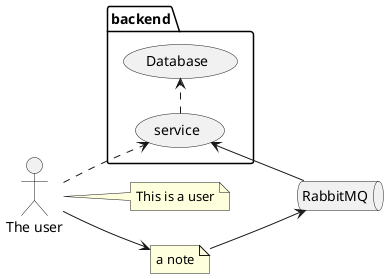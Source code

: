 @startuml
left to right direction

actor "The user" as user
package backend{
    (service)
    (Database) as db
}
queue RabbitMQ as rabbit

service<--rabbit
service.>(db)
:user:..>(service)

note right of user: This is a user

note "a note" as mynote

user --> mynote
mynote -->rabbit


@enduml